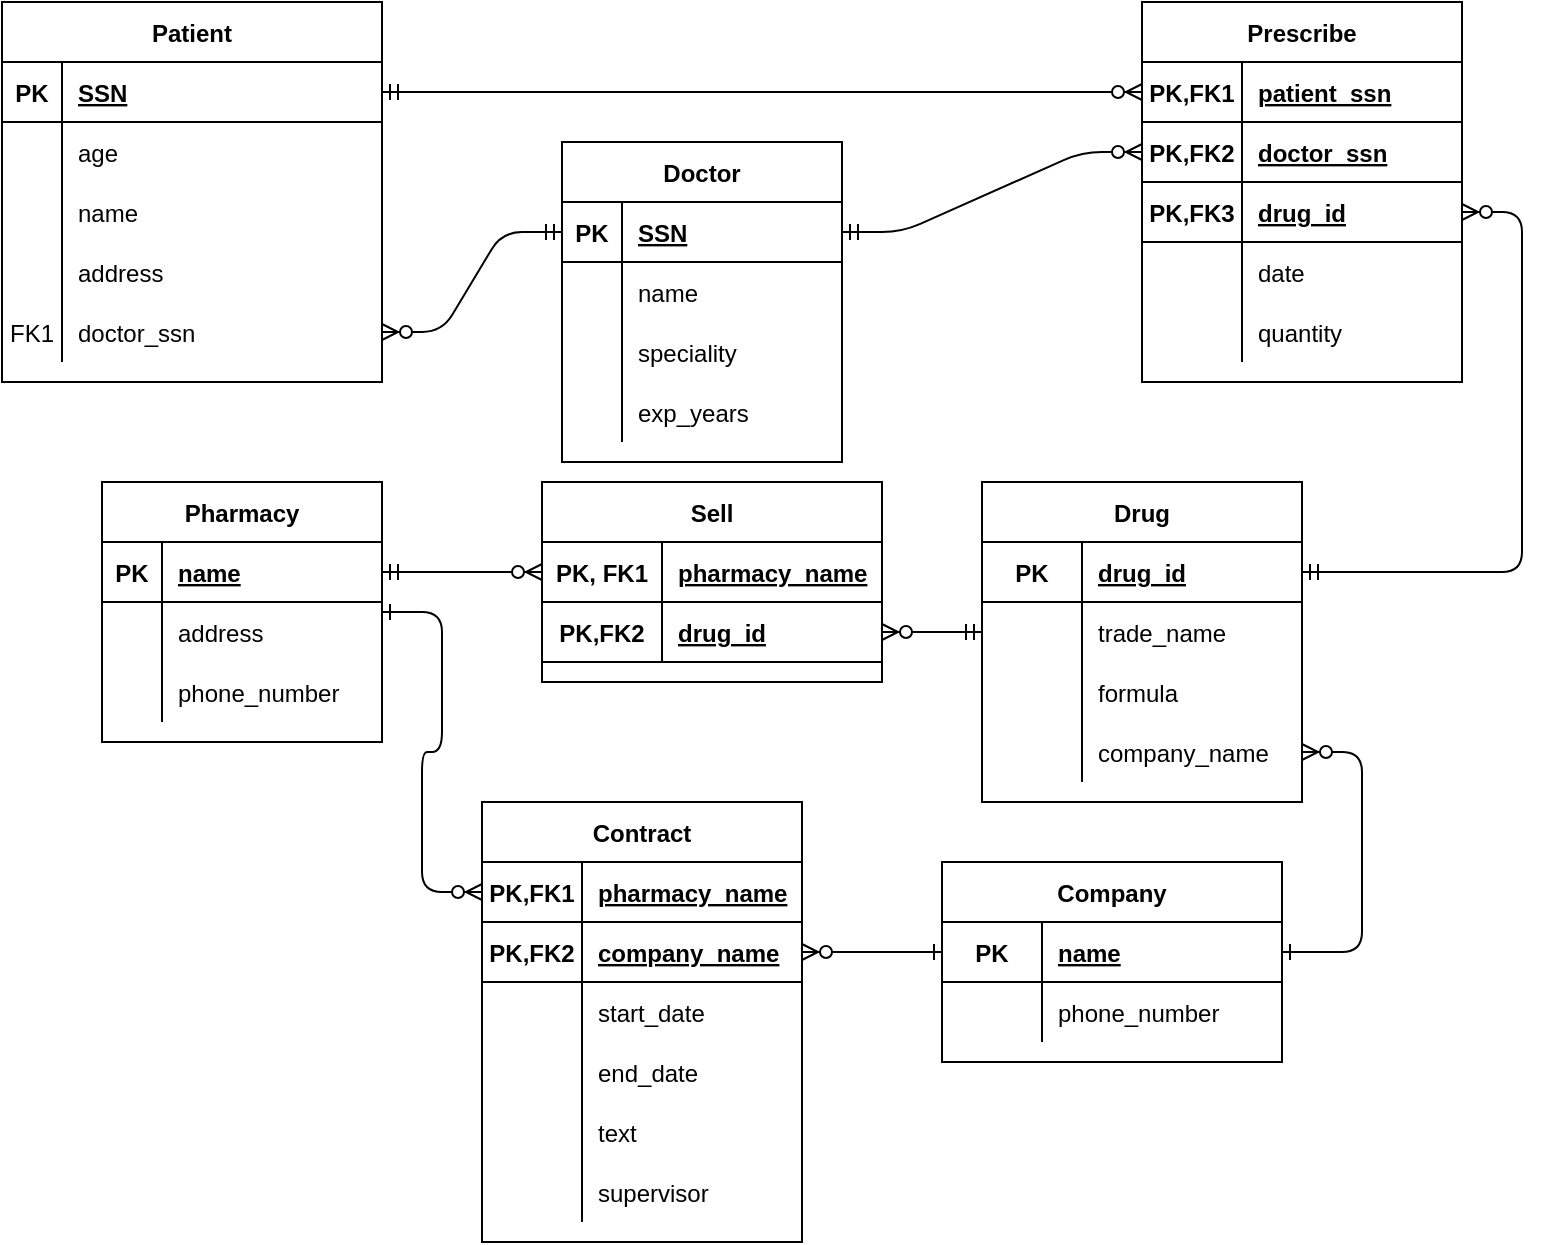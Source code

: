 <mxfile version="14.7.7" type="github">
  <diagram id="R2lEEEUBdFMjLlhIrx00" name="Page-1">
    <mxGraphModel dx="942" dy="581" grid="1" gridSize="10" guides="1" tooltips="1" connect="1" arrows="1" fold="1" page="1" pageScale="1" pageWidth="850" pageHeight="1100" math="0" shadow="0" extFonts="Permanent Marker^https://fonts.googleapis.com/css?family=Permanent+Marker">
      <root>
        <mxCell id="0" />
        <mxCell id="1" parent="0" />
        <mxCell id="C-vyLk0tnHw3VtMMgP7b-12" value="" style="edgeStyle=entityRelationEdgeStyle;endArrow=ERzeroToMany;startArrow=ERone;endFill=1;startFill=0;exitX=1;exitY=0.5;exitDx=0;exitDy=0;" parent="1" source="Bz73sgOqEajxus7BsBLT-66" target="Bz73sgOqEajxus7BsBLT-107" edge="1">
          <mxGeometry width="100" height="100" relative="1" as="geometry">
            <mxPoint x="400" y="180" as="sourcePoint" />
            <mxPoint x="780" y="395" as="targetPoint" />
          </mxGeometry>
        </mxCell>
        <mxCell id="C-vyLk0tnHw3VtMMgP7b-2" value="Doctor" style="shape=table;startSize=30;container=1;collapsible=1;childLayout=tableLayout;fixedRows=1;rowLines=0;fontStyle=1;align=center;resizeLast=1;" parent="1" vertex="1">
          <mxGeometry x="410" y="150" width="140" height="160" as="geometry" />
        </mxCell>
        <mxCell id="C-vyLk0tnHw3VtMMgP7b-3" value="" style="shape=partialRectangle;collapsible=0;dropTarget=0;pointerEvents=0;fillColor=none;points=[[0,0.5],[1,0.5]];portConstraint=eastwest;top=0;left=0;right=0;bottom=1;" parent="C-vyLk0tnHw3VtMMgP7b-2" vertex="1">
          <mxGeometry y="30" width="140" height="30" as="geometry" />
        </mxCell>
        <mxCell id="C-vyLk0tnHw3VtMMgP7b-4" value="PK" style="shape=partialRectangle;overflow=hidden;connectable=0;fillColor=none;top=0;left=0;bottom=0;right=0;fontStyle=1;" parent="C-vyLk0tnHw3VtMMgP7b-3" vertex="1">
          <mxGeometry width="30" height="30" as="geometry" />
        </mxCell>
        <mxCell id="C-vyLk0tnHw3VtMMgP7b-5" value="SSN" style="shape=partialRectangle;overflow=hidden;connectable=0;fillColor=none;top=0;left=0;bottom=0;right=0;align=left;spacingLeft=6;fontStyle=5;" parent="C-vyLk0tnHw3VtMMgP7b-3" vertex="1">
          <mxGeometry x="30" width="110" height="30" as="geometry" />
        </mxCell>
        <mxCell id="C-vyLk0tnHw3VtMMgP7b-6" value="" style="shape=partialRectangle;collapsible=0;dropTarget=0;pointerEvents=0;fillColor=none;points=[[0,0.5],[1,0.5]];portConstraint=eastwest;top=0;left=0;right=0;bottom=0;" parent="C-vyLk0tnHw3VtMMgP7b-2" vertex="1">
          <mxGeometry y="60" width="140" height="30" as="geometry" />
        </mxCell>
        <mxCell id="C-vyLk0tnHw3VtMMgP7b-7" value="" style="shape=partialRectangle;overflow=hidden;connectable=0;fillColor=none;top=0;left=0;bottom=0;right=0;" parent="C-vyLk0tnHw3VtMMgP7b-6" vertex="1">
          <mxGeometry width="30" height="30" as="geometry" />
        </mxCell>
        <mxCell id="C-vyLk0tnHw3VtMMgP7b-8" value="name" style="shape=partialRectangle;overflow=hidden;connectable=0;fillColor=none;top=0;left=0;bottom=0;right=0;align=left;spacingLeft=6;" parent="C-vyLk0tnHw3VtMMgP7b-6" vertex="1">
          <mxGeometry x="30" width="110" height="30" as="geometry" />
        </mxCell>
        <mxCell id="C-vyLk0tnHw3VtMMgP7b-9" value="" style="shape=partialRectangle;collapsible=0;dropTarget=0;pointerEvents=0;fillColor=none;points=[[0,0.5],[1,0.5]];portConstraint=eastwest;top=0;left=0;right=0;bottom=0;" parent="C-vyLk0tnHw3VtMMgP7b-2" vertex="1">
          <mxGeometry y="90" width="140" height="30" as="geometry" />
        </mxCell>
        <mxCell id="C-vyLk0tnHw3VtMMgP7b-10" value="" style="shape=partialRectangle;overflow=hidden;connectable=0;fillColor=none;top=0;left=0;bottom=0;right=0;" parent="C-vyLk0tnHw3VtMMgP7b-9" vertex="1">
          <mxGeometry width="30" height="30" as="geometry" />
        </mxCell>
        <mxCell id="C-vyLk0tnHw3VtMMgP7b-11" value="speciality" style="shape=partialRectangle;overflow=hidden;connectable=0;fillColor=none;top=0;left=0;bottom=0;right=0;align=left;spacingLeft=6;" parent="C-vyLk0tnHw3VtMMgP7b-9" vertex="1">
          <mxGeometry x="30" width="110" height="30" as="geometry" />
        </mxCell>
        <mxCell id="Bz73sgOqEajxus7BsBLT-15" value="" style="shape=partialRectangle;collapsible=0;dropTarget=0;pointerEvents=0;fillColor=none;points=[[0,0.5],[1,0.5]];portConstraint=eastwest;top=0;left=0;right=0;bottom=0;" parent="C-vyLk0tnHw3VtMMgP7b-2" vertex="1">
          <mxGeometry y="120" width="140" height="30" as="geometry" />
        </mxCell>
        <mxCell id="Bz73sgOqEajxus7BsBLT-16" value="" style="shape=partialRectangle;overflow=hidden;connectable=0;fillColor=none;top=0;left=0;bottom=0;right=0;" parent="Bz73sgOqEajxus7BsBLT-15" vertex="1">
          <mxGeometry width="30" height="30" as="geometry" />
        </mxCell>
        <mxCell id="Bz73sgOqEajxus7BsBLT-17" value="exp_years" style="shape=partialRectangle;overflow=hidden;connectable=0;fillColor=none;top=0;left=0;bottom=0;right=0;align=left;spacingLeft=6;" parent="Bz73sgOqEajxus7BsBLT-15" vertex="1">
          <mxGeometry x="30" width="110" height="30" as="geometry" />
        </mxCell>
        <mxCell id="C-vyLk0tnHw3VtMMgP7b-13" value="Drug" style="shape=table;startSize=30;container=1;collapsible=1;childLayout=tableLayout;fixedRows=1;rowLines=0;fontStyle=1;align=center;resizeLast=1;" parent="1" vertex="1">
          <mxGeometry x="620" y="320" width="160" height="160" as="geometry" />
        </mxCell>
        <mxCell id="Bz73sgOqEajxus7BsBLT-101" value="" style="shape=partialRectangle;collapsible=0;dropTarget=0;pointerEvents=0;fillColor=none;points=[[0,0.5],[1,0.5]];portConstraint=eastwest;top=0;left=0;right=0;bottom=1;" parent="C-vyLk0tnHw3VtMMgP7b-13" vertex="1">
          <mxGeometry y="30" width="160" height="30" as="geometry" />
        </mxCell>
        <mxCell id="Bz73sgOqEajxus7BsBLT-102" value="PK" style="shape=partialRectangle;overflow=hidden;connectable=0;fillColor=none;top=0;left=0;bottom=0;right=0;fontStyle=1;" parent="Bz73sgOqEajxus7BsBLT-101" vertex="1">
          <mxGeometry width="50" height="30" as="geometry" />
        </mxCell>
        <mxCell id="Bz73sgOqEajxus7BsBLT-103" value="drug_id" style="shape=partialRectangle;overflow=hidden;connectable=0;fillColor=none;top=0;left=0;bottom=0;right=0;align=left;spacingLeft=6;fontStyle=5;" parent="Bz73sgOqEajxus7BsBLT-101" vertex="1">
          <mxGeometry x="50" width="110" height="30" as="geometry" />
        </mxCell>
        <mxCell id="C-vyLk0tnHw3VtMMgP7b-17" value="" style="shape=partialRectangle;collapsible=0;dropTarget=0;pointerEvents=0;fillColor=none;points=[[0,0.5],[1,0.5]];portConstraint=eastwest;top=0;left=0;right=0;bottom=0;" parent="C-vyLk0tnHw3VtMMgP7b-13" vertex="1">
          <mxGeometry y="60" width="160" height="30" as="geometry" />
        </mxCell>
        <mxCell id="C-vyLk0tnHw3VtMMgP7b-18" value="" style="shape=partialRectangle;overflow=hidden;connectable=0;fillColor=none;top=0;left=0;bottom=0;right=0;" parent="C-vyLk0tnHw3VtMMgP7b-17" vertex="1">
          <mxGeometry width="50" height="30" as="geometry" />
        </mxCell>
        <mxCell id="C-vyLk0tnHw3VtMMgP7b-19" value="trade_name" style="shape=partialRectangle;overflow=hidden;connectable=0;fillColor=none;top=0;left=0;bottom=0;right=0;align=left;spacingLeft=6;" parent="C-vyLk0tnHw3VtMMgP7b-17" vertex="1">
          <mxGeometry x="50" width="110" height="30" as="geometry" />
        </mxCell>
        <mxCell id="Bz73sgOqEajxus7BsBLT-104" value="" style="shape=partialRectangle;collapsible=0;dropTarget=0;pointerEvents=0;fillColor=none;points=[[0,0.5],[1,0.5]];portConstraint=eastwest;top=0;left=0;right=0;bottom=0;" parent="C-vyLk0tnHw3VtMMgP7b-13" vertex="1">
          <mxGeometry y="90" width="160" height="30" as="geometry" />
        </mxCell>
        <mxCell id="Bz73sgOqEajxus7BsBLT-105" value="" style="shape=partialRectangle;overflow=hidden;connectable=0;fillColor=none;top=0;left=0;bottom=0;right=0;" parent="Bz73sgOqEajxus7BsBLT-104" vertex="1">
          <mxGeometry width="50" height="30" as="geometry" />
        </mxCell>
        <mxCell id="Bz73sgOqEajxus7BsBLT-106" value="formula" style="shape=partialRectangle;overflow=hidden;connectable=0;fillColor=none;top=0;left=0;bottom=0;right=0;align=left;spacingLeft=6;" parent="Bz73sgOqEajxus7BsBLT-104" vertex="1">
          <mxGeometry x="50" width="110" height="30" as="geometry" />
        </mxCell>
        <mxCell id="Bz73sgOqEajxus7BsBLT-107" value="" style="shape=partialRectangle;collapsible=0;dropTarget=0;pointerEvents=0;fillColor=none;points=[[0,0.5],[1,0.5]];portConstraint=eastwest;top=0;left=0;right=0;bottom=0;" parent="C-vyLk0tnHw3VtMMgP7b-13" vertex="1">
          <mxGeometry y="120" width="160" height="30" as="geometry" />
        </mxCell>
        <mxCell id="Bz73sgOqEajxus7BsBLT-108" value="" style="shape=partialRectangle;overflow=hidden;connectable=0;fillColor=none;top=0;left=0;bottom=0;right=0;" parent="Bz73sgOqEajxus7BsBLT-107" vertex="1">
          <mxGeometry width="50" height="30" as="geometry" />
        </mxCell>
        <mxCell id="Bz73sgOqEajxus7BsBLT-109" value="company_name" style="shape=partialRectangle;overflow=hidden;connectable=0;fillColor=none;top=0;left=0;bottom=0;right=0;align=left;spacingLeft=6;" parent="Bz73sgOqEajxus7BsBLT-107" vertex="1">
          <mxGeometry x="50" width="110" height="30" as="geometry" />
        </mxCell>
        <mxCell id="C-vyLk0tnHw3VtMMgP7b-23" value="Patient" style="shape=table;startSize=30;container=1;collapsible=1;childLayout=tableLayout;fixedRows=1;rowLines=0;fontStyle=1;align=center;resizeLast=1;" parent="1" vertex="1">
          <mxGeometry x="130" y="80" width="190" height="190" as="geometry" />
        </mxCell>
        <mxCell id="C-vyLk0tnHw3VtMMgP7b-24" value="" style="shape=partialRectangle;collapsible=0;dropTarget=0;pointerEvents=0;fillColor=none;points=[[0,0.5],[1,0.5]];portConstraint=eastwest;top=0;left=0;right=0;bottom=1;" parent="C-vyLk0tnHw3VtMMgP7b-23" vertex="1">
          <mxGeometry y="30" width="190" height="30" as="geometry" />
        </mxCell>
        <mxCell id="C-vyLk0tnHw3VtMMgP7b-25" value="PK" style="shape=partialRectangle;overflow=hidden;connectable=0;fillColor=none;top=0;left=0;bottom=0;right=0;fontStyle=1;" parent="C-vyLk0tnHw3VtMMgP7b-24" vertex="1">
          <mxGeometry width="30" height="30" as="geometry" />
        </mxCell>
        <mxCell id="C-vyLk0tnHw3VtMMgP7b-26" value="SSN" style="shape=partialRectangle;overflow=hidden;connectable=0;fillColor=none;top=0;left=0;bottom=0;right=0;align=left;spacingLeft=6;fontStyle=5;" parent="C-vyLk0tnHw3VtMMgP7b-24" vertex="1">
          <mxGeometry x="30" width="160" height="30" as="geometry" />
        </mxCell>
        <mxCell id="C-vyLk0tnHw3VtMMgP7b-27" value="" style="shape=partialRectangle;collapsible=0;dropTarget=0;pointerEvents=0;fillColor=none;points=[[0,0.5],[1,0.5]];portConstraint=eastwest;top=0;left=0;right=0;bottom=0;" parent="C-vyLk0tnHw3VtMMgP7b-23" vertex="1">
          <mxGeometry y="60" width="190" height="30" as="geometry" />
        </mxCell>
        <mxCell id="C-vyLk0tnHw3VtMMgP7b-28" value="" style="shape=partialRectangle;overflow=hidden;connectable=0;fillColor=none;top=0;left=0;bottom=0;right=0;" parent="C-vyLk0tnHw3VtMMgP7b-27" vertex="1">
          <mxGeometry width="30" height="30" as="geometry" />
        </mxCell>
        <mxCell id="C-vyLk0tnHw3VtMMgP7b-29" value="age" style="shape=partialRectangle;overflow=hidden;connectable=0;fillColor=none;top=0;left=0;bottom=0;right=0;align=left;spacingLeft=6;" parent="C-vyLk0tnHw3VtMMgP7b-27" vertex="1">
          <mxGeometry x="30" width="160" height="30" as="geometry" />
        </mxCell>
        <mxCell id="Bz73sgOqEajxus7BsBLT-9" value="" style="shape=partialRectangle;collapsible=0;dropTarget=0;pointerEvents=0;fillColor=none;points=[[0,0.5],[1,0.5]];portConstraint=eastwest;top=0;left=0;right=0;bottom=0;" parent="C-vyLk0tnHw3VtMMgP7b-23" vertex="1">
          <mxGeometry y="90" width="190" height="30" as="geometry" />
        </mxCell>
        <mxCell id="Bz73sgOqEajxus7BsBLT-10" value="" style="shape=partialRectangle;overflow=hidden;connectable=0;fillColor=none;top=0;left=0;bottom=0;right=0;" parent="Bz73sgOqEajxus7BsBLT-9" vertex="1">
          <mxGeometry width="30" height="30" as="geometry" />
        </mxCell>
        <mxCell id="Bz73sgOqEajxus7BsBLT-11" value="name" style="shape=partialRectangle;overflow=hidden;connectable=0;fillColor=none;top=0;left=0;bottom=0;right=0;align=left;spacingLeft=6;" parent="Bz73sgOqEajxus7BsBLT-9" vertex="1">
          <mxGeometry x="30" width="160" height="30" as="geometry" />
        </mxCell>
        <mxCell id="Bz73sgOqEajxus7BsBLT-12" value="" style="shape=partialRectangle;collapsible=0;dropTarget=0;pointerEvents=0;fillColor=none;points=[[0,0.5],[1,0.5]];portConstraint=eastwest;top=0;left=0;right=0;bottom=0;" parent="C-vyLk0tnHw3VtMMgP7b-23" vertex="1">
          <mxGeometry y="120" width="190" height="30" as="geometry" />
        </mxCell>
        <mxCell id="Bz73sgOqEajxus7BsBLT-13" value="" style="shape=partialRectangle;overflow=hidden;connectable=0;fillColor=none;top=0;left=0;bottom=0;right=0;" parent="Bz73sgOqEajxus7BsBLT-12" vertex="1">
          <mxGeometry width="30" height="30" as="geometry" />
        </mxCell>
        <mxCell id="Bz73sgOqEajxus7BsBLT-14" value="address" style="shape=partialRectangle;overflow=hidden;connectable=0;fillColor=none;top=0;left=0;bottom=0;right=0;align=left;spacingLeft=6;" parent="Bz73sgOqEajxus7BsBLT-12" vertex="1">
          <mxGeometry x="30" width="160" height="30" as="geometry" />
        </mxCell>
        <mxCell id="Bz73sgOqEajxus7BsBLT-56" value="" style="shape=partialRectangle;collapsible=0;dropTarget=0;pointerEvents=0;fillColor=none;points=[[0,0.5],[1,0.5]];portConstraint=eastwest;top=0;left=0;right=0;bottom=0;" parent="C-vyLk0tnHw3VtMMgP7b-23" vertex="1">
          <mxGeometry y="150" width="190" height="30" as="geometry" />
        </mxCell>
        <mxCell id="Bz73sgOqEajxus7BsBLT-57" value="FK1" style="shape=partialRectangle;overflow=hidden;connectable=0;fillColor=none;top=0;left=0;bottom=0;right=0;" parent="Bz73sgOqEajxus7BsBLT-56" vertex="1">
          <mxGeometry width="30" height="30" as="geometry" />
        </mxCell>
        <mxCell id="Bz73sgOqEajxus7BsBLT-58" value="doctor_ssn" style="shape=partialRectangle;overflow=hidden;connectable=0;fillColor=none;top=0;left=0;bottom=0;right=0;align=left;spacingLeft=6;" parent="Bz73sgOqEajxus7BsBLT-56" vertex="1">
          <mxGeometry x="30" width="160" height="30" as="geometry" />
        </mxCell>
        <mxCell id="Bz73sgOqEajxus7BsBLT-18" value="Sell" style="shape=table;startSize=30;container=1;collapsible=1;childLayout=tableLayout;fixedRows=1;rowLines=0;fontStyle=1;align=center;resizeLast=1;" parent="1" vertex="1">
          <mxGeometry x="400" y="320" width="170" height="100" as="geometry" />
        </mxCell>
        <mxCell id="Bz73sgOqEajxus7BsBLT-19" value="" style="shape=partialRectangle;collapsible=0;dropTarget=0;pointerEvents=0;fillColor=none;points=[[0,0.5],[1,0.5]];portConstraint=eastwest;top=0;left=0;right=0;bottom=1;" parent="Bz73sgOqEajxus7BsBLT-18" vertex="1">
          <mxGeometry y="30" width="170" height="30" as="geometry" />
        </mxCell>
        <mxCell id="Bz73sgOqEajxus7BsBLT-20" value="PK, FK1" style="shape=partialRectangle;overflow=hidden;connectable=0;fillColor=none;top=0;left=0;bottom=0;right=0;fontStyle=1;" parent="Bz73sgOqEajxus7BsBLT-19" vertex="1">
          <mxGeometry width="60" height="30" as="geometry" />
        </mxCell>
        <mxCell id="Bz73sgOqEajxus7BsBLT-21" value="pharmacy_name" style="shape=partialRectangle;overflow=hidden;connectable=0;fillColor=none;top=0;left=0;bottom=0;right=0;align=left;spacingLeft=6;fontStyle=5;" parent="Bz73sgOqEajxus7BsBLT-19" vertex="1">
          <mxGeometry x="60" width="110" height="30" as="geometry" />
        </mxCell>
        <mxCell id="Bz73sgOqEajxus7BsBLT-26" value="" style="shape=partialRectangle;collapsible=0;dropTarget=0;pointerEvents=0;fillColor=none;points=[[0,0.5],[1,0.5]];portConstraint=eastwest;top=0;left=0;right=0;bottom=1;" parent="Bz73sgOqEajxus7BsBLT-18" vertex="1">
          <mxGeometry y="60" width="170" height="30" as="geometry" />
        </mxCell>
        <mxCell id="Bz73sgOqEajxus7BsBLT-27" value="PK,FK2" style="shape=partialRectangle;overflow=hidden;connectable=0;fillColor=none;top=0;left=0;bottom=0;right=0;fontStyle=1;" parent="Bz73sgOqEajxus7BsBLT-26" vertex="1">
          <mxGeometry width="60" height="30" as="geometry" />
        </mxCell>
        <mxCell id="Bz73sgOqEajxus7BsBLT-28" value="drug_id" style="shape=partialRectangle;overflow=hidden;connectable=0;fillColor=none;top=0;left=0;bottom=0;right=0;align=left;spacingLeft=6;fontStyle=5;" parent="Bz73sgOqEajxus7BsBLT-26" vertex="1">
          <mxGeometry x="60" width="110" height="30" as="geometry" />
        </mxCell>
        <mxCell id="Bz73sgOqEajxus7BsBLT-32" value="Pharmacy" style="shape=table;startSize=30;container=1;collapsible=1;childLayout=tableLayout;fixedRows=1;rowLines=0;fontStyle=1;align=center;resizeLast=1;" parent="1" vertex="1">
          <mxGeometry x="180" y="320" width="140" height="130" as="geometry" />
        </mxCell>
        <mxCell id="Bz73sgOqEajxus7BsBLT-33" value="" style="shape=partialRectangle;collapsible=0;dropTarget=0;pointerEvents=0;fillColor=none;points=[[0,0.5],[1,0.5]];portConstraint=eastwest;top=0;left=0;right=0;bottom=1;" parent="Bz73sgOqEajxus7BsBLT-32" vertex="1">
          <mxGeometry y="30" width="140" height="30" as="geometry" />
        </mxCell>
        <mxCell id="Bz73sgOqEajxus7BsBLT-34" value="PK" style="shape=partialRectangle;overflow=hidden;connectable=0;fillColor=none;top=0;left=0;bottom=0;right=0;fontStyle=1;" parent="Bz73sgOqEajxus7BsBLT-33" vertex="1">
          <mxGeometry width="30" height="30" as="geometry" />
        </mxCell>
        <mxCell id="Bz73sgOqEajxus7BsBLT-35" value="name" style="shape=partialRectangle;overflow=hidden;connectable=0;fillColor=none;top=0;left=0;bottom=0;right=0;align=left;spacingLeft=6;fontStyle=5;" parent="Bz73sgOqEajxus7BsBLT-33" vertex="1">
          <mxGeometry x="30" width="110" height="30" as="geometry" />
        </mxCell>
        <mxCell id="Bz73sgOqEajxus7BsBLT-39" value="" style="shape=partialRectangle;collapsible=0;dropTarget=0;pointerEvents=0;fillColor=none;points=[[0,0.5],[1,0.5]];portConstraint=eastwest;top=0;left=0;right=0;bottom=0;" parent="Bz73sgOqEajxus7BsBLT-32" vertex="1">
          <mxGeometry y="60" width="140" height="30" as="geometry" />
        </mxCell>
        <mxCell id="Bz73sgOqEajxus7BsBLT-40" value="" style="shape=partialRectangle;overflow=hidden;connectable=0;fillColor=none;top=0;left=0;bottom=0;right=0;" parent="Bz73sgOqEajxus7BsBLT-39" vertex="1">
          <mxGeometry width="30" height="30" as="geometry" />
        </mxCell>
        <mxCell id="Bz73sgOqEajxus7BsBLT-41" value="address" style="shape=partialRectangle;overflow=hidden;connectable=0;fillColor=none;top=0;left=0;bottom=0;right=0;align=left;spacingLeft=6;" parent="Bz73sgOqEajxus7BsBLT-39" vertex="1">
          <mxGeometry x="30" width="110" height="30" as="geometry" />
        </mxCell>
        <mxCell id="Bz73sgOqEajxus7BsBLT-42" value="" style="shape=partialRectangle;collapsible=0;dropTarget=0;pointerEvents=0;fillColor=none;points=[[0,0.5],[1,0.5]];portConstraint=eastwest;top=0;left=0;right=0;bottom=0;" parent="Bz73sgOqEajxus7BsBLT-32" vertex="1">
          <mxGeometry y="90" width="140" height="30" as="geometry" />
        </mxCell>
        <mxCell id="Bz73sgOqEajxus7BsBLT-43" value="" style="shape=partialRectangle;overflow=hidden;connectable=0;fillColor=none;top=0;left=0;bottom=0;right=0;" parent="Bz73sgOqEajxus7BsBLT-42" vertex="1">
          <mxGeometry width="30" height="30" as="geometry" />
        </mxCell>
        <mxCell id="Bz73sgOqEajxus7BsBLT-44" value="phone_number" style="shape=partialRectangle;overflow=hidden;connectable=0;fillColor=none;top=0;left=0;bottom=0;right=0;align=left;spacingLeft=6;" parent="Bz73sgOqEajxus7BsBLT-42" vertex="1">
          <mxGeometry x="30" width="110" height="30" as="geometry" />
        </mxCell>
        <mxCell id="Bz73sgOqEajxus7BsBLT-54" value="" style="edgeStyle=entityRelationEdgeStyle;endArrow=ERmandOne;startArrow=ERzeroToMany;endFill=0;startFill=1;entryX=0;entryY=0.5;entryDx=0;entryDy=0;exitX=1;exitY=0.5;exitDx=0;exitDy=0;rounded=1;" parent="1" source="Bz73sgOqEajxus7BsBLT-26" edge="1">
          <mxGeometry width="100" height="100" relative="1" as="geometry">
            <mxPoint x="380" y="175" as="sourcePoint" />
            <mxPoint x="620" y="395" as="targetPoint" />
          </mxGeometry>
        </mxCell>
        <mxCell id="Bz73sgOqEajxus7BsBLT-55" value="" style="edgeStyle=entityRelationEdgeStyle;endArrow=ERmandOne;startArrow=ERzeroToMany;endFill=0;startFill=1;entryX=1;entryY=0.5;entryDx=0;entryDy=0;" parent="1" source="Bz73sgOqEajxus7BsBLT-19" target="Bz73sgOqEajxus7BsBLT-33" edge="1">
          <mxGeometry width="100" height="100" relative="1" as="geometry">
            <mxPoint x="530" y="415" as="sourcePoint" />
            <mxPoint x="568" y="494" as="targetPoint" />
          </mxGeometry>
        </mxCell>
        <mxCell id="Bz73sgOqEajxus7BsBLT-65" value="Company" style="shape=table;startSize=30;container=1;collapsible=1;childLayout=tableLayout;fixedRows=1;rowLines=0;fontStyle=1;align=center;resizeLast=1;" parent="1" vertex="1">
          <mxGeometry x="600" y="510" width="170" height="100" as="geometry" />
        </mxCell>
        <mxCell id="Bz73sgOqEajxus7BsBLT-66" value="" style="shape=partialRectangle;collapsible=0;dropTarget=0;pointerEvents=0;fillColor=none;points=[[0,0.5],[1,0.5]];portConstraint=eastwest;top=0;left=0;right=0;bottom=1;" parent="Bz73sgOqEajxus7BsBLT-65" vertex="1">
          <mxGeometry y="30" width="170" height="30" as="geometry" />
        </mxCell>
        <mxCell id="Bz73sgOqEajxus7BsBLT-67" value="PK" style="shape=partialRectangle;overflow=hidden;connectable=0;fillColor=none;top=0;left=0;bottom=0;right=0;fontStyle=1;" parent="Bz73sgOqEajxus7BsBLT-66" vertex="1">
          <mxGeometry width="50" height="30" as="geometry" />
        </mxCell>
        <mxCell id="Bz73sgOqEajxus7BsBLT-68" value="name" style="shape=partialRectangle;overflow=hidden;connectable=0;fillColor=none;top=0;left=0;bottom=0;right=0;align=left;spacingLeft=6;fontStyle=5;" parent="Bz73sgOqEajxus7BsBLT-66" vertex="1">
          <mxGeometry x="50" width="120" height="30" as="geometry" />
        </mxCell>
        <mxCell id="Bz73sgOqEajxus7BsBLT-72" value="" style="shape=partialRectangle;collapsible=0;dropTarget=0;pointerEvents=0;fillColor=none;points=[[0,0.5],[1,0.5]];portConstraint=eastwest;top=0;left=0;right=0;bottom=0;" parent="Bz73sgOqEajxus7BsBLT-65" vertex="1">
          <mxGeometry y="60" width="170" height="30" as="geometry" />
        </mxCell>
        <mxCell id="Bz73sgOqEajxus7BsBLT-73" value="" style="shape=partialRectangle;overflow=hidden;connectable=0;fillColor=none;top=0;left=0;bottom=0;right=0;" parent="Bz73sgOqEajxus7BsBLT-72" vertex="1">
          <mxGeometry width="50" height="30" as="geometry" />
        </mxCell>
        <mxCell id="Bz73sgOqEajxus7BsBLT-74" value="phone_number" style="shape=partialRectangle;overflow=hidden;connectable=0;fillColor=none;top=0;left=0;bottom=0;right=0;align=left;spacingLeft=6;" parent="Bz73sgOqEajxus7BsBLT-72" vertex="1">
          <mxGeometry x="50" width="120" height="30" as="geometry" />
        </mxCell>
        <mxCell id="Bz73sgOqEajxus7BsBLT-88" value="Prescribe" style="shape=table;startSize=30;container=1;collapsible=1;childLayout=tableLayout;fixedRows=1;rowLines=0;fontStyle=1;align=center;resizeLast=1;" parent="1" vertex="1">
          <mxGeometry x="700" y="80" width="160" height="190" as="geometry" />
        </mxCell>
        <mxCell id="Bz73sgOqEajxus7BsBLT-92" value="" style="shape=partialRectangle;collapsible=0;dropTarget=0;pointerEvents=0;fillColor=none;points=[[0,0.5],[1,0.5]];portConstraint=eastwest;top=0;left=0;right=0;bottom=1;" parent="Bz73sgOqEajxus7BsBLT-88" vertex="1">
          <mxGeometry y="30" width="160" height="30" as="geometry" />
        </mxCell>
        <mxCell id="Bz73sgOqEajxus7BsBLT-93" value="PK,FK1" style="shape=partialRectangle;overflow=hidden;connectable=0;fillColor=none;top=0;left=0;bottom=0;right=0;fontStyle=1;" parent="Bz73sgOqEajxus7BsBLT-92" vertex="1">
          <mxGeometry width="50" height="30" as="geometry" />
        </mxCell>
        <mxCell id="Bz73sgOqEajxus7BsBLT-94" value="patient_ssn" style="shape=partialRectangle;overflow=hidden;connectable=0;fillColor=none;top=0;left=0;bottom=0;right=0;align=left;spacingLeft=6;fontStyle=5;" parent="Bz73sgOqEajxus7BsBLT-92" vertex="1">
          <mxGeometry x="50" width="110" height="30" as="geometry" />
        </mxCell>
        <mxCell id="Bz73sgOqEajxus7BsBLT-89" value="" style="shape=partialRectangle;collapsible=0;dropTarget=0;pointerEvents=0;fillColor=none;points=[[0,0.5],[1,0.5]];portConstraint=eastwest;top=0;left=0;right=0;bottom=1;" parent="Bz73sgOqEajxus7BsBLT-88" vertex="1">
          <mxGeometry y="60" width="160" height="30" as="geometry" />
        </mxCell>
        <mxCell id="Bz73sgOqEajxus7BsBLT-90" value="PK,FK2" style="shape=partialRectangle;overflow=hidden;connectable=0;fillColor=none;top=0;left=0;bottom=0;right=0;fontStyle=1;" parent="Bz73sgOqEajxus7BsBLT-89" vertex="1">
          <mxGeometry width="50" height="30" as="geometry" />
        </mxCell>
        <mxCell id="Bz73sgOqEajxus7BsBLT-91" value="doctor_ssn" style="shape=partialRectangle;overflow=hidden;connectable=0;fillColor=none;top=0;left=0;bottom=0;right=0;align=left;spacingLeft=6;fontStyle=5;" parent="Bz73sgOqEajxus7BsBLT-89" vertex="1">
          <mxGeometry x="50" width="110" height="30" as="geometry" />
        </mxCell>
        <mxCell id="Bz73sgOqEajxus7BsBLT-98" value="" style="shape=partialRectangle;collapsible=0;dropTarget=0;pointerEvents=0;fillColor=none;points=[[0,0.5],[1,0.5]];portConstraint=eastwest;top=0;left=0;right=0;bottom=1;" parent="Bz73sgOqEajxus7BsBLT-88" vertex="1">
          <mxGeometry y="90" width="160" height="30" as="geometry" />
        </mxCell>
        <mxCell id="Bz73sgOqEajxus7BsBLT-99" value="PK,FK3" style="shape=partialRectangle;overflow=hidden;connectable=0;fillColor=none;top=0;left=0;bottom=0;right=0;fontStyle=1;" parent="Bz73sgOqEajxus7BsBLT-98" vertex="1">
          <mxGeometry width="50" height="30" as="geometry" />
        </mxCell>
        <mxCell id="Bz73sgOqEajxus7BsBLT-100" value="drug_id" style="shape=partialRectangle;overflow=hidden;connectable=0;fillColor=none;top=0;left=0;bottom=0;right=0;align=left;spacingLeft=6;fontStyle=5;" parent="Bz73sgOqEajxus7BsBLT-98" vertex="1">
          <mxGeometry x="50" width="110" height="30" as="geometry" />
        </mxCell>
        <mxCell id="Bz73sgOqEajxus7BsBLT-95" value="" style="shape=partialRectangle;collapsible=0;dropTarget=0;pointerEvents=0;fillColor=none;points=[[0,0.5],[1,0.5]];portConstraint=eastwest;top=0;left=0;right=0;bottom=0;" parent="Bz73sgOqEajxus7BsBLT-88" vertex="1">
          <mxGeometry y="120" width="160" height="30" as="geometry" />
        </mxCell>
        <mxCell id="Bz73sgOqEajxus7BsBLT-96" value="" style="shape=partialRectangle;overflow=hidden;connectable=0;fillColor=none;top=0;left=0;bottom=0;right=0;" parent="Bz73sgOqEajxus7BsBLT-95" vertex="1">
          <mxGeometry width="50" height="30" as="geometry" />
        </mxCell>
        <mxCell id="Bz73sgOqEajxus7BsBLT-97" value="date" style="shape=partialRectangle;overflow=hidden;connectable=0;fillColor=none;top=0;left=0;bottom=0;right=0;align=left;spacingLeft=6;" parent="Bz73sgOqEajxus7BsBLT-95" vertex="1">
          <mxGeometry x="50" width="110" height="30" as="geometry" />
        </mxCell>
        <mxCell id="Bz73sgOqEajxus7BsBLT-110" value="" style="shape=partialRectangle;collapsible=0;dropTarget=0;pointerEvents=0;fillColor=none;points=[[0,0.5],[1,0.5]];portConstraint=eastwest;top=0;left=0;right=0;bottom=0;" parent="Bz73sgOqEajxus7BsBLT-88" vertex="1">
          <mxGeometry y="150" width="160" height="30" as="geometry" />
        </mxCell>
        <mxCell id="Bz73sgOqEajxus7BsBLT-111" value="" style="shape=partialRectangle;overflow=hidden;connectable=0;fillColor=none;top=0;left=0;bottom=0;right=0;" parent="Bz73sgOqEajxus7BsBLT-110" vertex="1">
          <mxGeometry width="50" height="30" as="geometry" />
        </mxCell>
        <mxCell id="Bz73sgOqEajxus7BsBLT-112" value="quantity" style="shape=partialRectangle;overflow=hidden;connectable=0;fillColor=none;top=0;left=0;bottom=0;right=0;align=left;spacingLeft=6;" parent="Bz73sgOqEajxus7BsBLT-110" vertex="1">
          <mxGeometry x="50" width="110" height="30" as="geometry" />
        </mxCell>
        <mxCell id="Bz73sgOqEajxus7BsBLT-113" value="" style="edgeStyle=entityRelationEdgeStyle;endArrow=ERmandOne;startArrow=ERzeroToMany;endFill=0;startFill=1;entryX=1;entryY=0.5;entryDx=0;entryDy=0;rounded=1;" parent="1" source="Bz73sgOqEajxus7BsBLT-98" target="Bz73sgOqEajxus7BsBLT-101" edge="1">
          <mxGeometry width="100" height="100" relative="1" as="geometry">
            <mxPoint x="870" y="185" as="sourcePoint" />
            <mxPoint x="630" y="405" as="targetPoint" />
          </mxGeometry>
        </mxCell>
        <mxCell id="Bz73sgOqEajxus7BsBLT-114" value="" style="edgeStyle=entityRelationEdgeStyle;endArrow=ERmandOne;startArrow=ERzeroToMany;endFill=0;startFill=1;" parent="1" source="Bz73sgOqEajxus7BsBLT-89" target="C-vyLk0tnHw3VtMMgP7b-3" edge="1">
          <mxGeometry width="100" height="100" relative="1" as="geometry">
            <mxPoint x="380" y="115" as="sourcePoint" />
            <mxPoint x="460" y="115" as="targetPoint" />
          </mxGeometry>
        </mxCell>
        <mxCell id="Bz73sgOqEajxus7BsBLT-115" value="" style="edgeStyle=entityRelationEdgeStyle;endArrow=ERmandOne;startArrow=ERzeroToMany;endFill=0;startFill=1;" parent="1" source="Bz73sgOqEajxus7BsBLT-92" target="C-vyLk0tnHw3VtMMgP7b-24" edge="1">
          <mxGeometry width="100" height="100" relative="1" as="geometry">
            <mxPoint x="710" y="135" as="sourcePoint" />
            <mxPoint x="620" y="240" as="targetPoint" />
          </mxGeometry>
        </mxCell>
        <mxCell id="Bz73sgOqEajxus7BsBLT-116" value="" style="edgeStyle=entityRelationEdgeStyle;endArrow=ERmandOne;startArrow=ERzeroToMany;endFill=0;startFill=1;" parent="1" source="Bz73sgOqEajxus7BsBLT-56" target="C-vyLk0tnHw3VtMMgP7b-3" edge="1">
          <mxGeometry width="100" height="100" relative="1" as="geometry">
            <mxPoint x="580" y="115" as="sourcePoint" />
            <mxPoint x="550" y="235" as="targetPoint" />
          </mxGeometry>
        </mxCell>
        <mxCell id="Bz73sgOqEajxus7BsBLT-118" value="Contract" style="shape=table;startSize=30;container=1;collapsible=1;childLayout=tableLayout;fixedRows=1;rowLines=0;fontStyle=1;align=center;resizeLast=1;" parent="1" vertex="1">
          <mxGeometry x="370" y="480" width="160" height="220" as="geometry" />
        </mxCell>
        <mxCell id="Bz73sgOqEajxus7BsBLT-119" value="" style="shape=partialRectangle;collapsible=0;dropTarget=0;pointerEvents=0;fillColor=none;points=[[0,0.5],[1,0.5]];portConstraint=eastwest;top=0;left=0;right=0;bottom=1;" parent="Bz73sgOqEajxus7BsBLT-118" vertex="1">
          <mxGeometry y="30" width="160" height="30" as="geometry" />
        </mxCell>
        <mxCell id="Bz73sgOqEajxus7BsBLT-120" value="PK,FK1" style="shape=partialRectangle;overflow=hidden;connectable=0;fillColor=none;top=0;left=0;bottom=0;right=0;fontStyle=1;" parent="Bz73sgOqEajxus7BsBLT-119" vertex="1">
          <mxGeometry width="50" height="30" as="geometry" />
        </mxCell>
        <mxCell id="Bz73sgOqEajxus7BsBLT-121" value="pharmacy_name" style="shape=partialRectangle;overflow=hidden;connectable=0;fillColor=none;top=0;left=0;bottom=0;right=0;align=left;spacingLeft=6;fontStyle=5;" parent="Bz73sgOqEajxus7BsBLT-119" vertex="1">
          <mxGeometry x="50" width="110" height="30" as="geometry" />
        </mxCell>
        <mxCell id="Bz73sgOqEajxus7BsBLT-122" value="" style="shape=partialRectangle;collapsible=0;dropTarget=0;pointerEvents=0;fillColor=none;points=[[0,0.5],[1,0.5]];portConstraint=eastwest;top=0;left=0;right=0;bottom=1;" parent="Bz73sgOqEajxus7BsBLT-118" vertex="1">
          <mxGeometry y="60" width="160" height="30" as="geometry" />
        </mxCell>
        <mxCell id="Bz73sgOqEajxus7BsBLT-123" value="PK,FK2" style="shape=partialRectangle;overflow=hidden;connectable=0;fillColor=none;top=0;left=0;bottom=0;right=0;fontStyle=1;" parent="Bz73sgOqEajxus7BsBLT-122" vertex="1">
          <mxGeometry width="50" height="30" as="geometry" />
        </mxCell>
        <mxCell id="Bz73sgOqEajxus7BsBLT-124" value="company_name" style="shape=partialRectangle;overflow=hidden;connectable=0;fillColor=none;top=0;left=0;bottom=0;right=0;align=left;spacingLeft=6;fontStyle=5;" parent="Bz73sgOqEajxus7BsBLT-122" vertex="1">
          <mxGeometry x="50" width="110" height="30" as="geometry" />
        </mxCell>
        <mxCell id="Bz73sgOqEajxus7BsBLT-128" value="" style="shape=partialRectangle;collapsible=0;dropTarget=0;pointerEvents=0;fillColor=none;points=[[0,0.5],[1,0.5]];portConstraint=eastwest;top=0;left=0;right=0;bottom=0;" parent="Bz73sgOqEajxus7BsBLT-118" vertex="1">
          <mxGeometry y="90" width="160" height="30" as="geometry" />
        </mxCell>
        <mxCell id="Bz73sgOqEajxus7BsBLT-129" value="" style="shape=partialRectangle;overflow=hidden;connectable=0;fillColor=none;top=0;left=0;bottom=0;right=0;" parent="Bz73sgOqEajxus7BsBLT-128" vertex="1">
          <mxGeometry width="50" height="30" as="geometry" />
        </mxCell>
        <mxCell id="Bz73sgOqEajxus7BsBLT-130" value="start_date" style="shape=partialRectangle;overflow=hidden;connectable=0;fillColor=none;top=0;left=0;bottom=0;right=0;align=left;spacingLeft=6;" parent="Bz73sgOqEajxus7BsBLT-128" vertex="1">
          <mxGeometry x="50" width="110" height="30" as="geometry" />
        </mxCell>
        <mxCell id="Bz73sgOqEajxus7BsBLT-131" value="" style="shape=partialRectangle;collapsible=0;dropTarget=0;pointerEvents=0;fillColor=none;points=[[0,0.5],[1,0.5]];portConstraint=eastwest;top=0;left=0;right=0;bottom=0;" parent="Bz73sgOqEajxus7BsBLT-118" vertex="1">
          <mxGeometry y="120" width="160" height="30" as="geometry" />
        </mxCell>
        <mxCell id="Bz73sgOqEajxus7BsBLT-132" value="" style="shape=partialRectangle;overflow=hidden;connectable=0;fillColor=none;top=0;left=0;bottom=0;right=0;" parent="Bz73sgOqEajxus7BsBLT-131" vertex="1">
          <mxGeometry width="50" height="30" as="geometry" />
        </mxCell>
        <mxCell id="Bz73sgOqEajxus7BsBLT-133" value="end_date" style="shape=partialRectangle;overflow=hidden;connectable=0;fillColor=none;top=0;left=0;bottom=0;right=0;align=left;spacingLeft=6;" parent="Bz73sgOqEajxus7BsBLT-131" vertex="1">
          <mxGeometry x="50" width="110" height="30" as="geometry" />
        </mxCell>
        <mxCell id="Bz73sgOqEajxus7BsBLT-134" value="" style="shape=partialRectangle;collapsible=0;dropTarget=0;pointerEvents=0;fillColor=none;points=[[0,0.5],[1,0.5]];portConstraint=eastwest;top=0;left=0;right=0;bottom=0;" parent="Bz73sgOqEajxus7BsBLT-118" vertex="1">
          <mxGeometry y="150" width="160" height="30" as="geometry" />
        </mxCell>
        <mxCell id="Bz73sgOqEajxus7BsBLT-135" value="" style="shape=partialRectangle;overflow=hidden;connectable=0;fillColor=none;top=0;left=0;bottom=0;right=0;" parent="Bz73sgOqEajxus7BsBLT-134" vertex="1">
          <mxGeometry width="50" height="30" as="geometry" />
        </mxCell>
        <mxCell id="Bz73sgOqEajxus7BsBLT-136" value="text" style="shape=partialRectangle;overflow=hidden;connectable=0;fillColor=none;top=0;left=0;bottom=0;right=0;align=left;spacingLeft=6;" parent="Bz73sgOqEajxus7BsBLT-134" vertex="1">
          <mxGeometry x="50" width="110" height="30" as="geometry" />
        </mxCell>
        <mxCell id="Bz73sgOqEajxus7BsBLT-137" value="" style="shape=partialRectangle;collapsible=0;dropTarget=0;pointerEvents=0;fillColor=none;points=[[0,0.5],[1,0.5]];portConstraint=eastwest;top=0;left=0;right=0;bottom=0;" parent="Bz73sgOqEajxus7BsBLT-118" vertex="1">
          <mxGeometry y="180" width="160" height="30" as="geometry" />
        </mxCell>
        <mxCell id="Bz73sgOqEajxus7BsBLT-138" value="" style="shape=partialRectangle;overflow=hidden;connectable=0;fillColor=none;top=0;left=0;bottom=0;right=0;" parent="Bz73sgOqEajxus7BsBLT-137" vertex="1">
          <mxGeometry width="50" height="30" as="geometry" />
        </mxCell>
        <mxCell id="Bz73sgOqEajxus7BsBLT-139" value="supervisor" style="shape=partialRectangle;overflow=hidden;connectable=0;fillColor=none;top=0;left=0;bottom=0;right=0;align=left;spacingLeft=6;" parent="Bz73sgOqEajxus7BsBLT-137" vertex="1">
          <mxGeometry x="50" width="110" height="30" as="geometry" />
        </mxCell>
        <mxCell id="Bz73sgOqEajxus7BsBLT-140" value="" style="edgeStyle=entityRelationEdgeStyle;endArrow=ERzeroToMany;startArrow=ERone;endFill=1;startFill=0;entryX=1;entryY=0.5;entryDx=0;entryDy=0;" parent="1" source="Bz73sgOqEajxus7BsBLT-66" target="Bz73sgOqEajxus7BsBLT-122" edge="1">
          <mxGeometry width="100" height="100" relative="1" as="geometry">
            <mxPoint x="780" y="565" as="sourcePoint" />
            <mxPoint x="790" y="465" as="targetPoint" />
          </mxGeometry>
        </mxCell>
        <mxCell id="Bz73sgOqEajxus7BsBLT-141" value="" style="edgeStyle=entityRelationEdgeStyle;endArrow=ERzeroToMany;startArrow=ERone;endFill=1;startFill=0;" parent="1" source="Bz73sgOqEajxus7BsBLT-32" target="Bz73sgOqEajxus7BsBLT-119" edge="1">
          <mxGeometry width="100" height="100" relative="1" as="geometry">
            <mxPoint x="610" y="565" as="sourcePoint" />
            <mxPoint x="460" y="565" as="targetPoint" />
          </mxGeometry>
        </mxCell>
      </root>
    </mxGraphModel>
  </diagram>
</mxfile>
